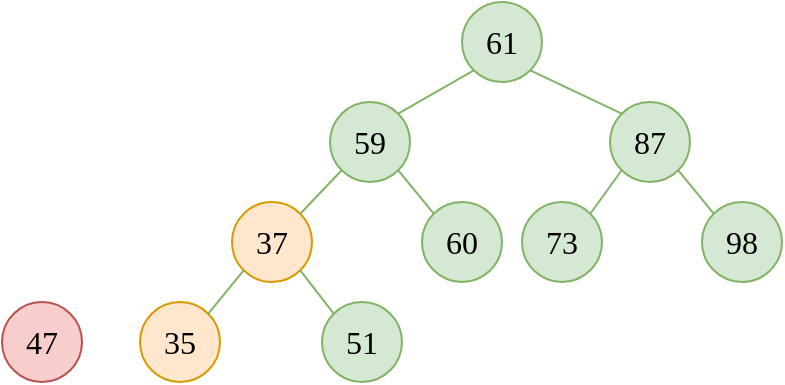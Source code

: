 <mxfile version="14.1.8" type="device"><diagram id="HbaBBSPk5_hwngCF1_pe" name="第 1 页"><mxGraphModel dx="1024" dy="592" grid="1" gridSize="10" guides="1" tooltips="1" connect="1" arrows="1" fold="1" page="1" pageScale="1" pageWidth="827" pageHeight="1169" math="0" shadow="0"><root><mxCell id="0"/><mxCell id="1" parent="0"/><mxCell id="F36dYf3Vs9DNIEvRbR5X-7" value="37" style="ellipse;whiteSpace=wrap;html=1;aspect=fixed;fontSize=16;fontFamily=Comic Sans MS;fillColor=#ffe6cc;strokeColor=#d79b00;" parent="1" vertex="1"><mxGeometry x="345" y="580" width="40" height="40" as="geometry"/></mxCell><mxCell id="F36dYf3Vs9DNIEvRbR5X-8" value="60" style="ellipse;whiteSpace=wrap;html=1;aspect=fixed;fontSize=16;fontFamily=Comic Sans MS;fillColor=#d5e8d4;strokeColor=#82b366;" parent="1" vertex="1"><mxGeometry x="440" y="580" width="40" height="40" as="geometry"/></mxCell><mxCell id="F36dYf3Vs9DNIEvRbR5X-9" value="59" style="ellipse;whiteSpace=wrap;html=1;aspect=fixed;fontSize=16;fontFamily=Comic Sans MS;fillColor=#d5e8d4;strokeColor=#82b366;" parent="1" vertex="1"><mxGeometry x="394" y="530" width="40" height="40" as="geometry"/></mxCell><mxCell id="F36dYf3Vs9DNIEvRbR5X-10" value="" style="endArrow=none;html=1;fontFamily=Comic Sans MS;fontSize=16;entryX=0;entryY=1;entryDx=0;entryDy=0;exitX=1;exitY=0;exitDx=0;exitDy=0;fillColor=#d5e8d4;strokeColor=#82b366;" parent="1" source="F36dYf3Vs9DNIEvRbR5X-7" target="F36dYf3Vs9DNIEvRbR5X-9" edge="1"><mxGeometry width="50" height="50" relative="1" as="geometry"><mxPoint x="280" y="590" as="sourcePoint"/><mxPoint x="330" y="540" as="targetPoint"/></mxGeometry></mxCell><mxCell id="F36dYf3Vs9DNIEvRbR5X-11" value="" style="endArrow=none;html=1;fontFamily=Comic Sans MS;fontSize=16;entryX=0;entryY=0;entryDx=0;entryDy=0;exitX=1;exitY=1;exitDx=0;exitDy=0;fillColor=#d5e8d4;strokeColor=#82b366;" parent="1" source="F36dYf3Vs9DNIEvRbR5X-9" target="F36dYf3Vs9DNIEvRbR5X-8" edge="1"><mxGeometry width="50" height="50" relative="1" as="geometry"><mxPoint x="350" y="630" as="sourcePoint"/><mxPoint x="400" y="580" as="targetPoint"/></mxGeometry></mxCell><mxCell id="F36dYf3Vs9DNIEvRbR5X-22" value="73" style="ellipse;whiteSpace=wrap;html=1;aspect=fixed;fontSize=16;fontFamily=Comic Sans MS;fillColor=#d5e8d4;strokeColor=#82b366;" parent="1" vertex="1"><mxGeometry x="490" y="580" width="40" height="40" as="geometry"/></mxCell><mxCell id="F36dYf3Vs9DNIEvRbR5X-23" value="98" style="ellipse;whiteSpace=wrap;html=1;aspect=fixed;fontSize=16;fontFamily=Comic Sans MS;fillColor=#d5e8d4;strokeColor=#82b366;" parent="1" vertex="1"><mxGeometry x="580" y="580" width="40" height="40" as="geometry"/></mxCell><mxCell id="F36dYf3Vs9DNIEvRbR5X-24" value="87" style="ellipse;whiteSpace=wrap;html=1;aspect=fixed;fontSize=16;fontFamily=Comic Sans MS;fillColor=#d5e8d4;strokeColor=#82b366;" parent="1" vertex="1"><mxGeometry x="534" y="530" width="40" height="40" as="geometry"/></mxCell><mxCell id="F36dYf3Vs9DNIEvRbR5X-25" value="" style="endArrow=none;html=1;fontFamily=Comic Sans MS;fontSize=16;entryX=0;entryY=1;entryDx=0;entryDy=0;exitX=1;exitY=0;exitDx=0;exitDy=0;fillColor=#d5e8d4;strokeColor=#82b366;" parent="1" source="F36dYf3Vs9DNIEvRbR5X-22" target="F36dYf3Vs9DNIEvRbR5X-24" edge="1"><mxGeometry width="50" height="50" relative="1" as="geometry"><mxPoint x="420" y="590" as="sourcePoint"/><mxPoint x="470" y="540" as="targetPoint"/></mxGeometry></mxCell><mxCell id="F36dYf3Vs9DNIEvRbR5X-26" value="" style="endArrow=none;html=1;fontFamily=Comic Sans MS;fontSize=16;entryX=0;entryY=0;entryDx=0;entryDy=0;exitX=1;exitY=1;exitDx=0;exitDy=0;fillColor=#d5e8d4;strokeColor=#82b366;" parent="1" source="F36dYf3Vs9DNIEvRbR5X-24" target="F36dYf3Vs9DNIEvRbR5X-23" edge="1"><mxGeometry width="50" height="50" relative="1" as="geometry"><mxPoint x="490" y="630" as="sourcePoint"/><mxPoint x="540" y="580" as="targetPoint"/></mxGeometry></mxCell><mxCell id="F36dYf3Vs9DNIEvRbR5X-32" value="61" style="ellipse;whiteSpace=wrap;html=1;aspect=fixed;fontSize=16;fontFamily=Comic Sans MS;fillColor=#d5e8d4;strokeColor=#82b366;" parent="1" vertex="1"><mxGeometry x="460" y="480" width="40" height="40" as="geometry"/></mxCell><mxCell id="F36dYf3Vs9DNIEvRbR5X-33" value="" style="endArrow=none;html=1;fontFamily=Comic Sans MS;fontSize=16;entryX=0;entryY=1;entryDx=0;entryDy=0;exitX=1;exitY=0;exitDx=0;exitDy=0;fillColor=#d5e8d4;strokeColor=#82b366;" parent="1" source="F36dYf3Vs9DNIEvRbR5X-9" target="F36dYf3Vs9DNIEvRbR5X-32" edge="1"><mxGeometry width="50" height="50" relative="1" as="geometry"><mxPoint x="380" y="540" as="sourcePoint"/><mxPoint x="430" y="490" as="targetPoint"/></mxGeometry></mxCell><mxCell id="F36dYf3Vs9DNIEvRbR5X-34" value="" style="endArrow=none;html=1;fontFamily=Comic Sans MS;fontSize=16;entryX=0;entryY=0;entryDx=0;entryDy=0;exitX=1;exitY=1;exitDx=0;exitDy=0;fillColor=#d5e8d4;strokeColor=#82b366;" parent="1" source="F36dYf3Vs9DNIEvRbR5X-32" target="F36dYf3Vs9DNIEvRbR5X-24" edge="1"><mxGeometry width="50" height="50" relative="1" as="geometry"><mxPoint x="370" y="540" as="sourcePoint"/><mxPoint x="420" y="490" as="targetPoint"/></mxGeometry></mxCell><mxCell id="F36dYf3Vs9DNIEvRbR5X-35" value="35" style="ellipse;whiteSpace=wrap;html=1;aspect=fixed;fontSize=16;fontFamily=Comic Sans MS;fillColor=#ffe6cc;strokeColor=#d79b00;" parent="1" vertex="1"><mxGeometry x="299" y="630" width="40" height="40" as="geometry"/></mxCell><mxCell id="F36dYf3Vs9DNIEvRbR5X-36" value="51" style="ellipse;whiteSpace=wrap;html=1;aspect=fixed;fontSize=16;fontFamily=Comic Sans MS;fillColor=#d5e8d4;strokeColor=#82b366;" parent="1" vertex="1"><mxGeometry x="390" y="630" width="40" height="40" as="geometry"/></mxCell><mxCell id="F36dYf3Vs9DNIEvRbR5X-38" value="" style="endArrow=none;html=1;fontFamily=Comic Sans MS;fontSize=16;entryX=0;entryY=1;entryDx=0;entryDy=0;exitX=1;exitY=0;exitDx=0;exitDy=0;fillColor=#d5e8d4;strokeColor=#82b366;" parent="1" source="F36dYf3Vs9DNIEvRbR5X-35" target="F36dYf3Vs9DNIEvRbR5X-7" edge="1"><mxGeometry width="50" height="50" relative="1" as="geometry"><mxPoint x="225" y="500" as="sourcePoint"/><mxPoint x="275" y="450" as="targetPoint"/></mxGeometry></mxCell><mxCell id="F36dYf3Vs9DNIEvRbR5X-39" value="" style="endArrow=none;html=1;fontFamily=Comic Sans MS;fontSize=16;entryX=0;entryY=0;entryDx=0;entryDy=0;exitX=1;exitY=1;exitDx=0;exitDy=0;fillColor=#d5e8d4;strokeColor=#82b366;" parent="1" source="F36dYf3Vs9DNIEvRbR5X-7" target="F36dYf3Vs9DNIEvRbR5X-36" edge="1"><mxGeometry width="50" height="50" relative="1" as="geometry"><mxPoint x="295" y="540" as="sourcePoint"/><mxPoint x="345" y="490" as="targetPoint"/></mxGeometry></mxCell><mxCell id="F36dYf3Vs9DNIEvRbR5X-41" value="47" style="ellipse;whiteSpace=wrap;html=1;aspect=fixed;fontSize=16;fontFamily=Comic Sans MS;fillColor=#f8cecc;strokeColor=#b85450;" parent="1" vertex="1"><mxGeometry x="230" y="630" width="40" height="40" as="geometry"/></mxCell></root></mxGraphModel></diagram></mxfile>